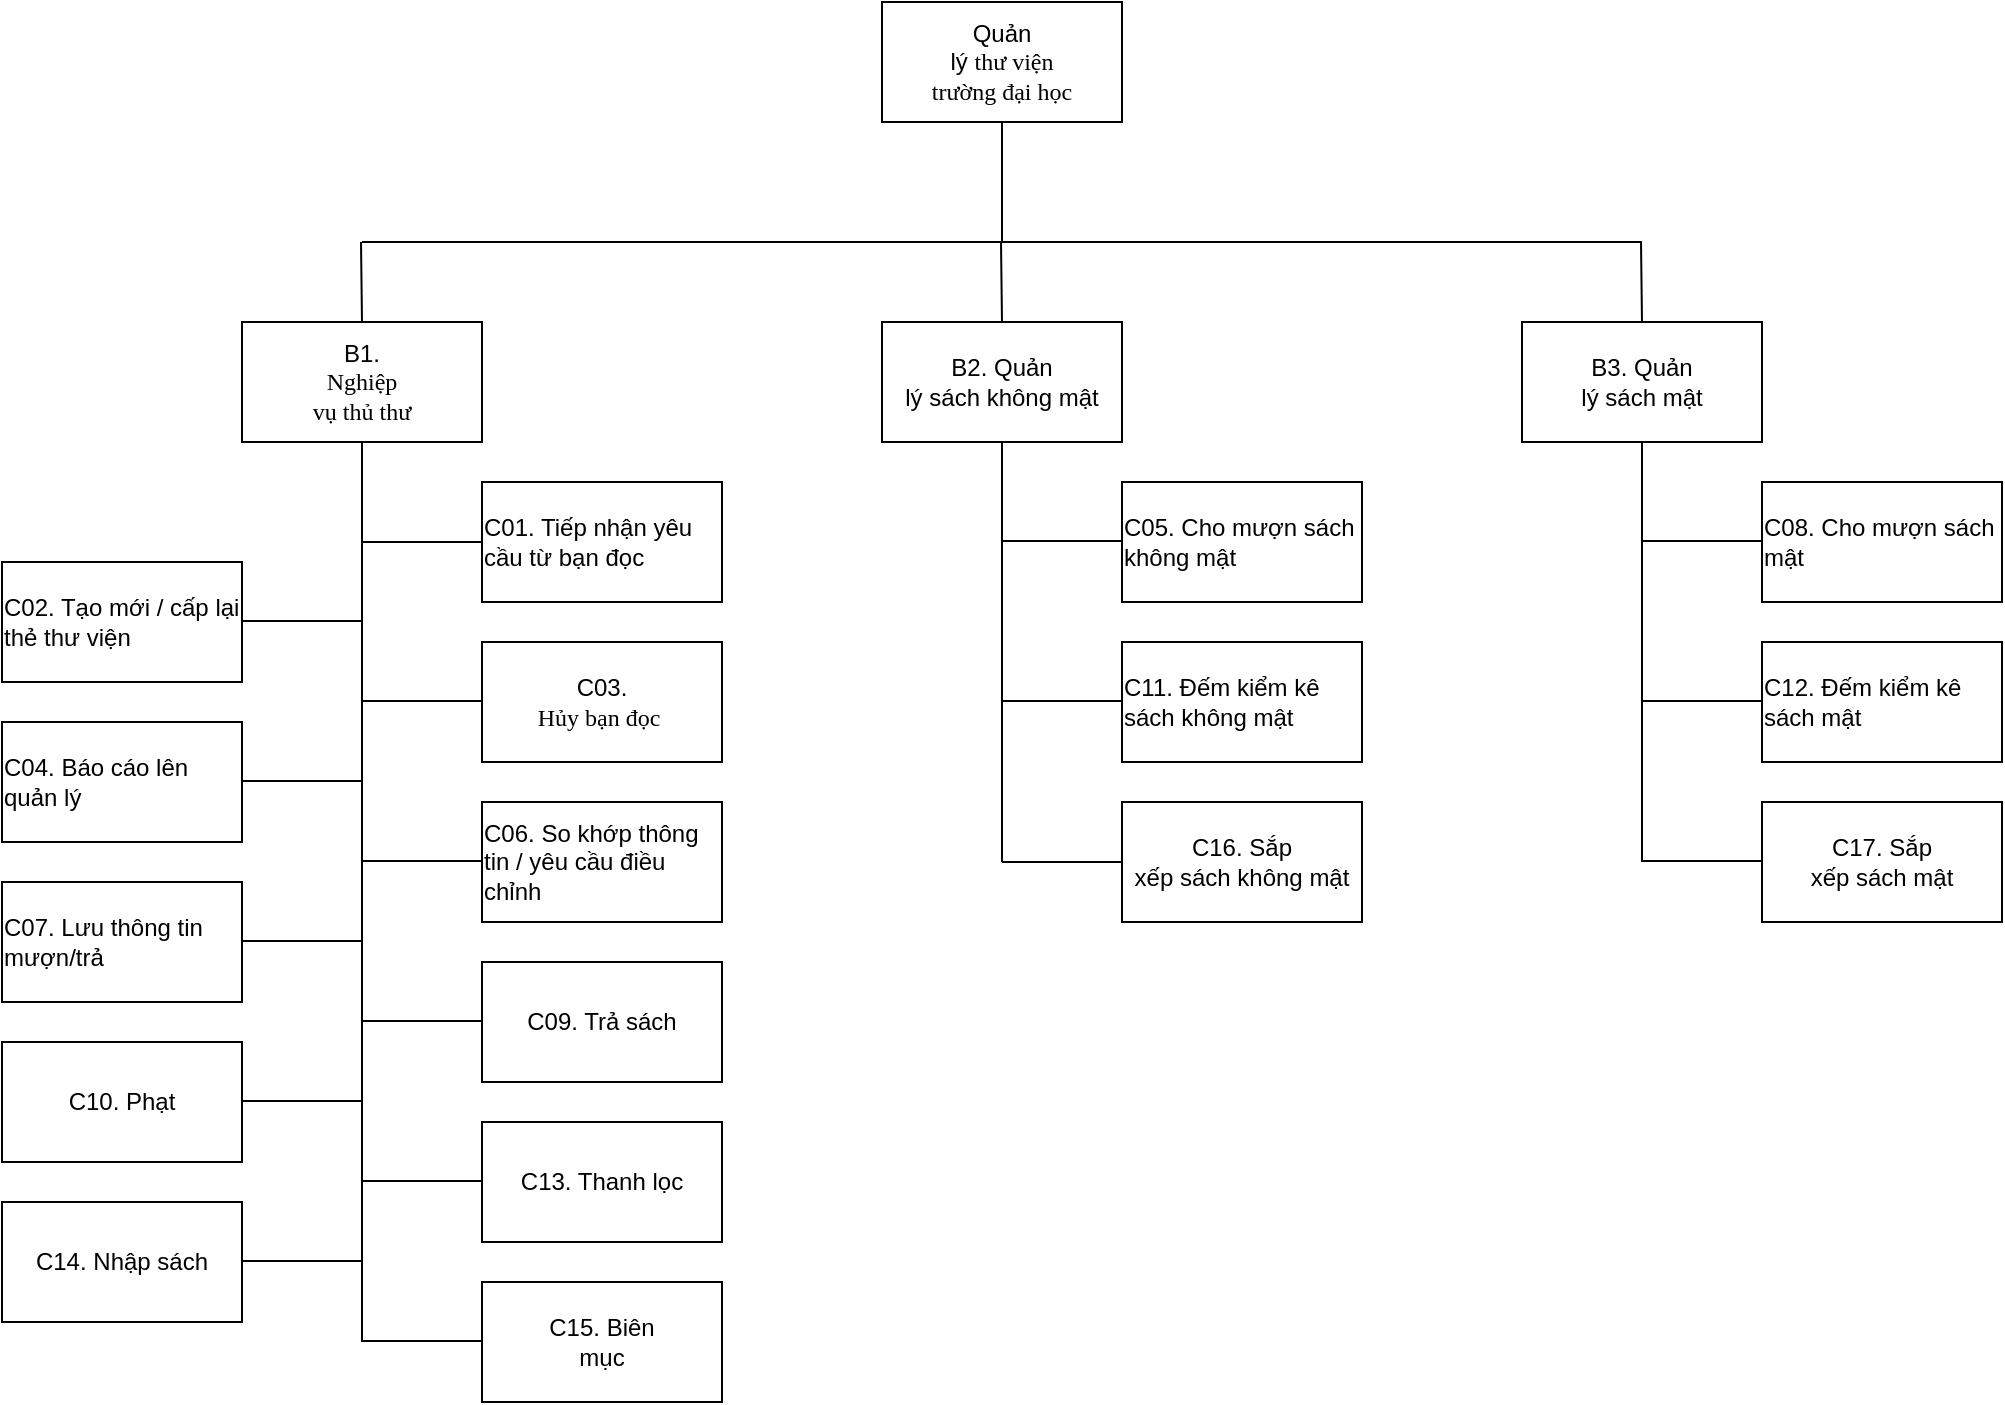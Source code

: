 <mxfile version="23.1.5" type="device" pages="2">
  <diagram name="BFD" id="jn7xTza3BsFgUk0-x4m1">
    <mxGraphModel dx="1434" dy="854" grid="1" gridSize="10" guides="1" tooltips="1" connect="1" arrows="1" fold="1" page="1" pageScale="1" pageWidth="1169" pageHeight="1654" math="0" shadow="0">
      <root>
        <mxCell id="0" />
        <mxCell id="1" parent="0" />
        <mxCell id="qcmupyf4XHxVYtdTeRFq-1" value="&lt;font style=&quot;font-size: 12px;&quot;&gt;Quản&lt;br&gt;lý &lt;span style=&quot;font-family: &amp;quot;Times New Roman&amp;quot;, serif;&quot; lang=&quot;VI&quot;&gt;thư viện&lt;br&gt;trường đại học&lt;/span&gt;&lt;/font&gt;" style="rounded=0;whiteSpace=wrap;html=1;" parent="1" vertex="1">
          <mxGeometry x="480" y="200" width="120" height="60" as="geometry" />
        </mxCell>
        <mxCell id="qcmupyf4XHxVYtdTeRFq-3" value="&lt;font style=&quot;font-size: 12px;&quot;&gt;B1.&lt;br&gt;&lt;span style=&quot;font-family: &amp;quot;Times New Roman&amp;quot;, serif;&quot; lang=&quot;VI&quot;&gt;Nghiệp&lt;br&gt;vụ thủ thư&lt;/span&gt;&lt;/font&gt;" style="rounded=0;whiteSpace=wrap;html=1;" parent="1" vertex="1">
          <mxGeometry x="160" y="360" width="120" height="60" as="geometry" />
        </mxCell>
        <mxCell id="qcmupyf4XHxVYtdTeRFq-4" value="B2. Quản&lt;br/&gt;lý sách không mật" style="rounded=0;whiteSpace=wrap;html=1;" parent="1" vertex="1">
          <mxGeometry x="480" y="360" width="120" height="60" as="geometry" />
        </mxCell>
        <mxCell id="qcmupyf4XHxVYtdTeRFq-5" value="B3. Quản&lt;br/&gt;lý sách mật" style="rounded=0;whiteSpace=wrap;html=1;" parent="1" vertex="1">
          <mxGeometry x="800" y="360" width="120" height="60" as="geometry" />
        </mxCell>
        <mxCell id="qcmupyf4XHxVYtdTeRFq-6" value="" style="endArrow=none;html=1;rounded=0;entryX=0.5;entryY=1;entryDx=0;entryDy=0;" parent="1" target="qcmupyf4XHxVYtdTeRFq-1" edge="1">
          <mxGeometry width="50" height="50" relative="1" as="geometry">
            <mxPoint x="540" y="320" as="sourcePoint" />
            <mxPoint x="550" y="280" as="targetPoint" />
          </mxGeometry>
        </mxCell>
        <mxCell id="qcmupyf4XHxVYtdTeRFq-7" value="" style="endArrow=none;html=1;rounded=0;" parent="1" edge="1">
          <mxGeometry width="50" height="50" relative="1" as="geometry">
            <mxPoint x="220" y="320" as="sourcePoint" />
            <mxPoint x="860" y="320" as="targetPoint" />
          </mxGeometry>
        </mxCell>
        <mxCell id="qcmupyf4XHxVYtdTeRFq-8" value="" style="endArrow=none;html=1;rounded=0;entryX=0.5;entryY=1;entryDx=0;entryDy=0;exitX=0.5;exitY=0;exitDx=0;exitDy=0;" parent="1" source="qcmupyf4XHxVYtdTeRFq-5" edge="1">
          <mxGeometry width="50" height="50" relative="1" as="geometry">
            <mxPoint x="880" y="340" as="sourcePoint" />
            <mxPoint x="859.5" y="320" as="targetPoint" />
          </mxGeometry>
        </mxCell>
        <mxCell id="qcmupyf4XHxVYtdTeRFq-9" value="" style="endArrow=none;html=1;rounded=0;entryX=0.5;entryY=1;entryDx=0;entryDy=0;exitX=0.5;exitY=0;exitDx=0;exitDy=0;" parent="1" source="qcmupyf4XHxVYtdTeRFq-4" edge="1">
          <mxGeometry width="50" height="50" relative="1" as="geometry">
            <mxPoint x="570" y="350" as="sourcePoint" />
            <mxPoint x="539.5" y="320" as="targetPoint" />
          </mxGeometry>
        </mxCell>
        <mxCell id="qcmupyf4XHxVYtdTeRFq-10" value="" style="endArrow=none;html=1;rounded=0;entryX=0.5;entryY=1;entryDx=0;entryDy=0;exitX=0.5;exitY=0;exitDx=0;exitDy=0;" parent="1" source="qcmupyf4XHxVYtdTeRFq-3" edge="1">
          <mxGeometry width="50" height="50" relative="1" as="geometry">
            <mxPoint x="219.5" y="370" as="sourcePoint" />
            <mxPoint x="219.5" y="320" as="targetPoint" />
          </mxGeometry>
        </mxCell>
        <mxCell id="qcmupyf4XHxVYtdTeRFq-11" value="" style="endArrow=none;html=1;rounded=0;entryX=0.5;entryY=1;entryDx=0;entryDy=0;" parent="1" target="qcmupyf4XHxVYtdTeRFq-3" edge="1">
          <mxGeometry width="50" height="50" relative="1" as="geometry">
            <mxPoint x="220" y="870" as="sourcePoint" />
            <mxPoint x="220" y="550" as="targetPoint" />
          </mxGeometry>
        </mxCell>
        <mxCell id="qcmupyf4XHxVYtdTeRFq-12" value="" style="endArrow=none;html=1;rounded=0;entryX=0.5;entryY=1;entryDx=0;entryDy=0;" parent="1" target="qcmupyf4XHxVYtdTeRFq-4" edge="1">
          <mxGeometry width="50" height="50" relative="1" as="geometry">
            <mxPoint x="540" y="630" as="sourcePoint" />
            <mxPoint x="530" y="430" as="targetPoint" />
          </mxGeometry>
        </mxCell>
        <mxCell id="qcmupyf4XHxVYtdTeRFq-13" value="" style="endArrow=none;html=1;rounded=0;entryX=0.5;entryY=1;entryDx=0;entryDy=0;" parent="1" target="qcmupyf4XHxVYtdTeRFq-5" edge="1">
          <mxGeometry width="50" height="50" relative="1" as="geometry">
            <mxPoint x="860" y="630" as="sourcePoint" />
            <mxPoint x="859.5" y="450" as="targetPoint" />
          </mxGeometry>
        </mxCell>
        <mxCell id="qcmupyf4XHxVYtdTeRFq-14" value="&lt;p style=&quot;text-align:left&quot; align=&quot;left&quot; class=&quot;MsoNormal&quot;&gt;C05. Cho mượn sách không mật&lt;/p&gt;" style="rounded=0;whiteSpace=wrap;html=1;" parent="1" vertex="1">
          <mxGeometry x="600" y="440" width="120" height="60" as="geometry" />
        </mxCell>
        <mxCell id="qcmupyf4XHxVYtdTeRFq-15" value="&lt;p style=&quot;text-align:left&quot; align=&quot;left&quot; class=&quot;MsoNormal&quot;&gt;C11. Đếm kiểm kê sách không mật&lt;/p&gt;" style="rounded=0;whiteSpace=wrap;html=1;" parent="1" vertex="1">
          <mxGeometry x="600" y="520" width="120" height="60" as="geometry" />
        </mxCell>
        <mxCell id="qcmupyf4XHxVYtdTeRFq-16" value="C16. Sắp&lt;br&gt;xếp sách không mật" style="rounded=0;whiteSpace=wrap;html=1;" parent="1" vertex="1">
          <mxGeometry x="600" y="600" width="120" height="60" as="geometry" />
        </mxCell>
        <mxCell id="qcmupyf4XHxVYtdTeRFq-17" value="&lt;p style=&quot;text-align:left&quot; align=&quot;left&quot; class=&quot;MsoNormal&quot;&gt;C08. Cho mượn sách mật&lt;/p&gt;" style="rounded=0;whiteSpace=wrap;html=1;" parent="1" vertex="1">
          <mxGeometry x="920" y="440" width="120" height="60" as="geometry" />
        </mxCell>
        <mxCell id="qcmupyf4XHxVYtdTeRFq-18" value="&lt;p style=&quot;text-align:left&quot; align=&quot;left&quot; class=&quot;MsoNormal&quot;&gt;C12. Đếm kiểm kê sách mật&lt;/p&gt;" style="rounded=0;whiteSpace=wrap;html=1;" parent="1" vertex="1">
          <mxGeometry x="920" y="520" width="120" height="60" as="geometry" />
        </mxCell>
        <mxCell id="qcmupyf4XHxVYtdTeRFq-19" value="C17. Sắp&lt;br&gt;xếp sách mật" style="rounded=0;whiteSpace=wrap;html=1;" parent="1" vertex="1">
          <mxGeometry x="920" y="600" width="120" height="60" as="geometry" />
        </mxCell>
        <mxCell id="qcmupyf4XHxVYtdTeRFq-20" value="&lt;p style=&quot;text-align:left&quot; align=&quot;left&quot; class=&quot;MsoNormal&quot;&gt;C01. Tiếp nhận yêu cầu từ bạn đọc&lt;/p&gt;" style="rounded=0;whiteSpace=wrap;html=1;" parent="1" vertex="1">
          <mxGeometry x="280" y="440" width="120" height="60" as="geometry" />
        </mxCell>
        <mxCell id="qcmupyf4XHxVYtdTeRFq-21" value="&lt;font style=&quot;font-size: 12px;&quot;&gt;C03.&lt;br&gt;&lt;span style=&quot;line-height: 107%; font-family: &amp;quot;Times New Roman&amp;quot;, serif;&quot; lang=&quot;VI&quot;&gt;Hủy bạn đọc&amp;nbsp;&lt;/span&gt;&lt;/font&gt;" style="rounded=0;whiteSpace=wrap;html=1;" parent="1" vertex="1">
          <mxGeometry x="280" y="520" width="120" height="60" as="geometry" />
        </mxCell>
        <mxCell id="qcmupyf4XHxVYtdTeRFq-22" value="&lt;p style=&quot;text-align:left&quot; align=&quot;left&quot; class=&quot;MsoNormal&quot;&gt;C06. &lt;span lang=&quot;VI&quot;&gt;So khớp thông tin / yêu cầu điều chỉnh&lt;/span&gt;&lt;/p&gt;" style="rounded=0;whiteSpace=wrap;html=1;" parent="1" vertex="1">
          <mxGeometry x="280" y="600" width="120" height="60" as="geometry" />
        </mxCell>
        <mxCell id="qcmupyf4XHxVYtdTeRFq-23" value="&lt;p style=&quot;text-align:left&quot; align=&quot;left&quot; class=&quot;MsoNormal&quot;&gt;C02. Tạo mới / cấp lại thẻ thư viện&lt;/p&gt;" style="rounded=0;whiteSpace=wrap;html=1;" parent="1" vertex="1">
          <mxGeometry x="40" y="480" width="120" height="60" as="geometry" />
        </mxCell>
        <mxCell id="qcmupyf4XHxVYtdTeRFq-24" value="&lt;p style=&quot;text-align:left&quot; align=&quot;left&quot; class=&quot;MsoNormal&quot;&gt;C04. &lt;span lang=&quot;VI&quot;&gt;Báo cáo lên quản lý&lt;/span&gt;&lt;/p&gt;" style="rounded=0;whiteSpace=wrap;html=1;" parent="1" vertex="1">
          <mxGeometry x="40" y="560" width="120" height="60" as="geometry" />
        </mxCell>
        <mxCell id="qcmupyf4XHxVYtdTeRFq-25" value="&lt;p style=&quot;text-align:left&quot; align=&quot;left&quot; class=&quot;MsoNormal&quot;&gt;C07. Lưu thông tin mượn/trả&lt;/p&gt;" style="rounded=0;whiteSpace=wrap;html=1;" parent="1" vertex="1">
          <mxGeometry x="40" y="640" width="120" height="60" as="geometry" />
        </mxCell>
        <mxCell id="qcmupyf4XHxVYtdTeRFq-26" value="&lt;p style=&quot;text-align:left&quot; align=&quot;left&quot; class=&quot;MsoNormal&quot;&gt;C09. Trả sách&lt;/p&gt;" style="rounded=0;whiteSpace=wrap;html=1;" parent="1" vertex="1">
          <mxGeometry x="280" y="680" width="120" height="60" as="geometry" />
        </mxCell>
        <mxCell id="qcmupyf4XHxVYtdTeRFq-27" value="&lt;p style=&quot;text-align:left&quot; align=&quot;left&quot; class=&quot;MsoNormal&quot;&gt;C10. Phạt&lt;/p&gt;" style="rounded=0;whiteSpace=wrap;html=1;" parent="1" vertex="1">
          <mxGeometry x="40" y="720" width="120" height="60" as="geometry" />
        </mxCell>
        <mxCell id="qcmupyf4XHxVYtdTeRFq-28" value="&lt;p style=&quot;text-align:left&quot; align=&quot;left&quot; class=&quot;MsoNormal&quot;&gt;C13. Thanh lọc&lt;/p&gt;" style="rounded=0;whiteSpace=wrap;html=1;" parent="1" vertex="1">
          <mxGeometry x="280" y="760" width="120" height="60" as="geometry" />
        </mxCell>
        <mxCell id="qcmupyf4XHxVYtdTeRFq-29" value="&lt;p style=&quot;text-align:left&quot; align=&quot;left&quot; class=&quot;MsoNormal&quot;&gt;C14. Nhập sách&lt;/p&gt;" style="rounded=0;whiteSpace=wrap;html=1;" parent="1" vertex="1">
          <mxGeometry x="40" y="800" width="120" height="60" as="geometry" />
        </mxCell>
        <mxCell id="qcmupyf4XHxVYtdTeRFq-30" value="C15. Biên&lt;br/&gt;mục" style="rounded=0;whiteSpace=wrap;html=1;" parent="1" vertex="1">
          <mxGeometry x="280" y="840" width="120" height="60" as="geometry" />
        </mxCell>
        <mxCell id="qcmupyf4XHxVYtdTeRFq-32" value="" style="endArrow=none;html=1;rounded=0;entryX=0;entryY=0.5;entryDx=0;entryDy=0;" parent="1" target="qcmupyf4XHxVYtdTeRFq-20" edge="1">
          <mxGeometry width="50" height="50" relative="1" as="geometry">
            <mxPoint x="220" y="470" as="sourcePoint" />
            <mxPoint x="270" y="470" as="targetPoint" />
          </mxGeometry>
        </mxCell>
        <mxCell id="qcmupyf4XHxVYtdTeRFq-33" value="" style="endArrow=none;html=1;rounded=0;entryX=0;entryY=0.5;entryDx=0;entryDy=0;" parent="1" edge="1">
          <mxGeometry width="50" height="50" relative="1" as="geometry">
            <mxPoint x="160" y="509.5" as="sourcePoint" />
            <mxPoint x="220" y="509.5" as="targetPoint" />
          </mxGeometry>
        </mxCell>
        <mxCell id="qcmupyf4XHxVYtdTeRFq-34" value="" style="endArrow=none;html=1;rounded=0;entryX=0;entryY=0.5;entryDx=0;entryDy=0;" parent="1" edge="1">
          <mxGeometry width="50" height="50" relative="1" as="geometry">
            <mxPoint x="220" y="549.5" as="sourcePoint" />
            <mxPoint x="280" y="549.5" as="targetPoint" />
          </mxGeometry>
        </mxCell>
        <mxCell id="qcmupyf4XHxVYtdTeRFq-35" value="" style="endArrow=none;html=1;rounded=0;entryX=0;entryY=0.5;entryDx=0;entryDy=0;" parent="1" edge="1">
          <mxGeometry width="50" height="50" relative="1" as="geometry">
            <mxPoint x="160" y="589.5" as="sourcePoint" />
            <mxPoint x="220" y="589.5" as="targetPoint" />
          </mxGeometry>
        </mxCell>
        <mxCell id="qcmupyf4XHxVYtdTeRFq-36" value="" style="endArrow=none;html=1;rounded=0;entryX=0;entryY=0.5;entryDx=0;entryDy=0;" parent="1" edge="1">
          <mxGeometry width="50" height="50" relative="1" as="geometry">
            <mxPoint x="220" y="629.5" as="sourcePoint" />
            <mxPoint x="280" y="629.5" as="targetPoint" />
          </mxGeometry>
        </mxCell>
        <mxCell id="qcmupyf4XHxVYtdTeRFq-37" value="" style="endArrow=none;html=1;rounded=0;entryX=0;entryY=0.5;entryDx=0;entryDy=0;" parent="1" edge="1">
          <mxGeometry width="50" height="50" relative="1" as="geometry">
            <mxPoint x="160" y="669.5" as="sourcePoint" />
            <mxPoint x="220" y="669.5" as="targetPoint" />
          </mxGeometry>
        </mxCell>
        <mxCell id="qcmupyf4XHxVYtdTeRFq-38" value="" style="endArrow=none;html=1;rounded=0;entryX=0;entryY=0.5;entryDx=0;entryDy=0;" parent="1" edge="1">
          <mxGeometry width="50" height="50" relative="1" as="geometry">
            <mxPoint x="220" y="709.5" as="sourcePoint" />
            <mxPoint x="280" y="709.5" as="targetPoint" />
          </mxGeometry>
        </mxCell>
        <mxCell id="qcmupyf4XHxVYtdTeRFq-39" value="" style="endArrow=none;html=1;rounded=0;entryX=0;entryY=0.5;entryDx=0;entryDy=0;" parent="1" edge="1">
          <mxGeometry width="50" height="50" relative="1" as="geometry">
            <mxPoint x="160" y="749.5" as="sourcePoint" />
            <mxPoint x="220" y="749.5" as="targetPoint" />
          </mxGeometry>
        </mxCell>
        <mxCell id="qcmupyf4XHxVYtdTeRFq-40" value="" style="endArrow=none;html=1;rounded=0;entryX=0;entryY=0.5;entryDx=0;entryDy=0;" parent="1" edge="1">
          <mxGeometry width="50" height="50" relative="1" as="geometry">
            <mxPoint x="220" y="789.5" as="sourcePoint" />
            <mxPoint x="280" y="789.5" as="targetPoint" />
          </mxGeometry>
        </mxCell>
        <mxCell id="qcmupyf4XHxVYtdTeRFq-41" value="" style="endArrow=none;html=1;rounded=0;entryX=0;entryY=0.5;entryDx=0;entryDy=0;" parent="1" edge="1">
          <mxGeometry width="50" height="50" relative="1" as="geometry">
            <mxPoint x="160" y="829.5" as="sourcePoint" />
            <mxPoint x="220" y="829.5" as="targetPoint" />
          </mxGeometry>
        </mxCell>
        <mxCell id="qcmupyf4XHxVYtdTeRFq-42" value="" style="endArrow=none;html=1;rounded=0;entryX=0;entryY=0.5;entryDx=0;entryDy=0;" parent="1" edge="1">
          <mxGeometry width="50" height="50" relative="1" as="geometry">
            <mxPoint x="220" y="869.5" as="sourcePoint" />
            <mxPoint x="280" y="869.5" as="targetPoint" />
          </mxGeometry>
        </mxCell>
        <mxCell id="qcmupyf4XHxVYtdTeRFq-43" value="" style="endArrow=none;html=1;rounded=0;entryX=0;entryY=0.5;entryDx=0;entryDy=0;" parent="1" edge="1">
          <mxGeometry width="50" height="50" relative="1" as="geometry">
            <mxPoint x="540" y="469.5" as="sourcePoint" />
            <mxPoint x="600" y="469.5" as="targetPoint" />
          </mxGeometry>
        </mxCell>
        <mxCell id="qcmupyf4XHxVYtdTeRFq-44" value="" style="endArrow=none;html=1;rounded=0;entryX=0;entryY=0.5;entryDx=0;entryDy=0;" parent="1" edge="1">
          <mxGeometry width="50" height="50" relative="1" as="geometry">
            <mxPoint x="540" y="549.5" as="sourcePoint" />
            <mxPoint x="600" y="549.5" as="targetPoint" />
          </mxGeometry>
        </mxCell>
        <mxCell id="qcmupyf4XHxVYtdTeRFq-45" value="" style="endArrow=none;html=1;rounded=0;entryX=0;entryY=0.5;entryDx=0;entryDy=0;" parent="1" edge="1">
          <mxGeometry width="50" height="50" relative="1" as="geometry">
            <mxPoint x="540" y="630" as="sourcePoint" />
            <mxPoint x="600" y="630" as="targetPoint" />
          </mxGeometry>
        </mxCell>
        <mxCell id="qcmupyf4XHxVYtdTeRFq-46" value="" style="endArrow=none;html=1;rounded=0;entryX=0;entryY=0.5;entryDx=0;entryDy=0;" parent="1" edge="1">
          <mxGeometry width="50" height="50" relative="1" as="geometry">
            <mxPoint x="860" y="629.5" as="sourcePoint" />
            <mxPoint x="920" y="629.5" as="targetPoint" />
          </mxGeometry>
        </mxCell>
        <mxCell id="qcmupyf4XHxVYtdTeRFq-47" value="" style="endArrow=none;html=1;rounded=0;entryX=0;entryY=0.5;entryDx=0;entryDy=0;" parent="1" edge="1">
          <mxGeometry width="50" height="50" relative="1" as="geometry">
            <mxPoint x="860" y="549.5" as="sourcePoint" />
            <mxPoint x="920" y="549.5" as="targetPoint" />
          </mxGeometry>
        </mxCell>
        <mxCell id="qcmupyf4XHxVYtdTeRFq-48" value="" style="endArrow=none;html=1;rounded=0;entryX=0;entryY=0.5;entryDx=0;entryDy=0;" parent="1" edge="1">
          <mxGeometry width="50" height="50" relative="1" as="geometry">
            <mxPoint x="860" y="469.5" as="sourcePoint" />
            <mxPoint x="920" y="469.5" as="targetPoint" />
          </mxGeometry>
        </mxCell>
      </root>
    </mxGraphModel>
  </diagram>
  <diagram id="osyKGIu4O9Wc8irGAPE0" name="Page-2">
    <mxGraphModel dx="1134" dy="754" grid="1" gridSize="10" guides="1" tooltips="1" connect="1" arrows="1" fold="1" page="1" pageScale="1" pageWidth="1169" pageHeight="1654" math="0" shadow="0">
      <root>
        <mxCell id="0" />
        <mxCell id="1" parent="0" />
        <mxCell id="cpwp5s3-ZLpBdJ46yz0C-1" value="" style="rounded=0;whiteSpace=wrap;html=1;" vertex="1" parent="1">
          <mxGeometry x="650" y="540" width="120" height="60" as="geometry" />
        </mxCell>
        <mxCell id="cpwp5s3-ZLpBdJ46yz0C-2" value="" style="ellipse;whiteSpace=wrap;html=1;" vertex="1" parent="1">
          <mxGeometry x="420" y="530" width="120" height="80" as="geometry" />
        </mxCell>
        <mxCell id="cpwp5s3-ZLpBdJ46yz0C-3" value="" style="html=1;dashed=0;whiteSpace=wrap;shape=partialRectangle;right=0;left=0;" vertex="1" parent="1">
          <mxGeometry x="590" y="770" width="100" height="30" as="geometry" />
        </mxCell>
        <mxCell id="cpwp5s3-ZLpBdJ46yz0C-4" value="" style="endArrow=none;dashed=1;html=1;rounded=0;" edge="1" parent="1">
          <mxGeometry width="50" height="50" relative="1" as="geometry">
            <mxPoint x="130" y="460" as="sourcePoint" />
            <mxPoint x="290" y="270" as="targetPoint" />
          </mxGeometry>
        </mxCell>
      </root>
    </mxGraphModel>
  </diagram>
</mxfile>
